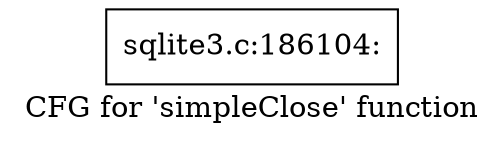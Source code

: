 digraph "CFG for 'simpleClose' function" {
	label="CFG for 'simpleClose' function";

	Node0x55c0fac503e0 [shape=record,label="{sqlite3.c:186104:}"];
}
